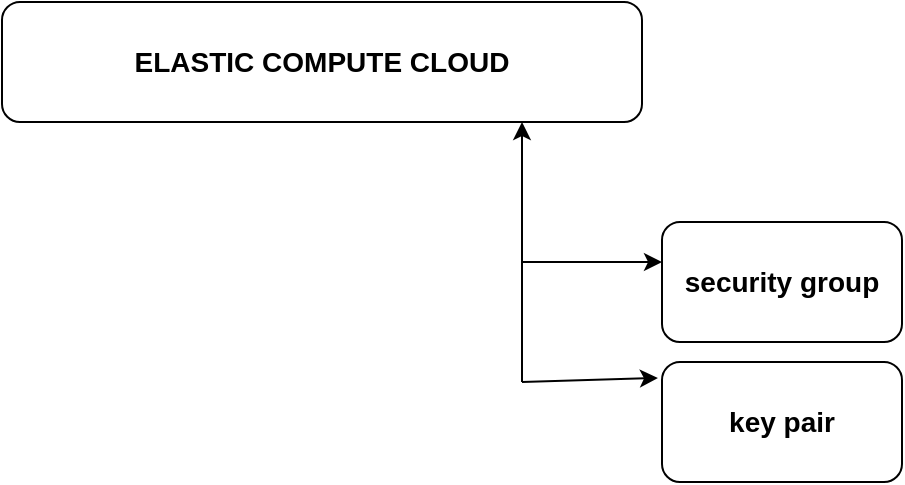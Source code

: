 <mxfile version="14.8.0" type="github">
  <diagram id="cvt76C6HMFeaU1TG3llm" name="Page-1">
    <mxGraphModel dx="1108" dy="482" grid="1" gridSize="10" guides="1" tooltips="1" connect="1" arrows="1" fold="1" page="1" pageScale="1" pageWidth="850" pageHeight="1100" math="0" shadow="0">
      <root>
        <mxCell id="0" />
        <mxCell id="1" parent="0" />
        <mxCell id="6A1dONZtjEPAM7Umv4h2-1" value="&lt;font style=&quot;font-size: 14px&quot;&gt;&lt;b&gt;ELASTIC COMPUTE CLOUD&lt;/b&gt;&lt;/font&gt;" style="rounded=1;whiteSpace=wrap;html=1;" vertex="1" parent="1">
          <mxGeometry x="110" y="30" width="320" height="60" as="geometry" />
        </mxCell>
        <mxCell id="6A1dONZtjEPAM7Umv4h2-5" value="" style="endArrow=classic;html=1;" edge="1" parent="1">
          <mxGeometry width="50" height="50" relative="1" as="geometry">
            <mxPoint x="370" y="160" as="sourcePoint" />
            <mxPoint x="370" y="90" as="targetPoint" />
          </mxGeometry>
        </mxCell>
        <mxCell id="6A1dONZtjEPAM7Umv4h2-6" value="" style="endArrow=classic;html=1;" edge="1" parent="1">
          <mxGeometry width="50" height="50" relative="1" as="geometry">
            <mxPoint x="370" y="160" as="sourcePoint" />
            <mxPoint x="440" y="160" as="targetPoint" />
          </mxGeometry>
        </mxCell>
        <mxCell id="6A1dONZtjEPAM7Umv4h2-7" value="&lt;font style=&quot;font-size: 14px&quot;&gt;&lt;b&gt;security group&lt;/b&gt;&lt;/font&gt;" style="rounded=1;whiteSpace=wrap;html=1;" vertex="1" parent="1">
          <mxGeometry x="440" y="140" width="120" height="60" as="geometry" />
        </mxCell>
        <mxCell id="6A1dONZtjEPAM7Umv4h2-8" value="&lt;font style=&quot;font-size: 14px&quot;&gt;&lt;b&gt;key pair&lt;/b&gt;&lt;/font&gt;" style="rounded=1;whiteSpace=wrap;html=1;" vertex="1" parent="1">
          <mxGeometry x="440" y="210" width="120" height="60" as="geometry" />
        </mxCell>
        <mxCell id="6A1dONZtjEPAM7Umv4h2-10" value="" style="endArrow=classic;html=1;entryX=-0.017;entryY=0.133;entryDx=0;entryDy=0;entryPerimeter=0;" edge="1" parent="1" target="6A1dONZtjEPAM7Umv4h2-8">
          <mxGeometry width="50" height="50" relative="1" as="geometry">
            <mxPoint x="370" y="220" as="sourcePoint" />
            <mxPoint x="430" y="220" as="targetPoint" />
          </mxGeometry>
        </mxCell>
        <mxCell id="6A1dONZtjEPAM7Umv4h2-11" value="" style="endArrow=none;html=1;" edge="1" parent="1">
          <mxGeometry width="50" height="50" relative="1" as="geometry">
            <mxPoint x="370" y="220" as="sourcePoint" />
            <mxPoint x="370" y="160" as="targetPoint" />
          </mxGeometry>
        </mxCell>
      </root>
    </mxGraphModel>
  </diagram>
</mxfile>
